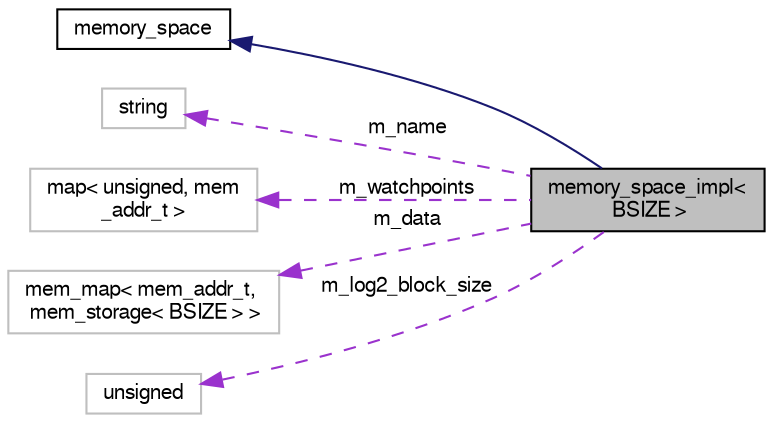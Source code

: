 digraph "memory_space_impl&lt; BSIZE &gt;"
{
  bgcolor="transparent";
  edge [fontname="FreeSans",fontsize="10",labelfontname="FreeSans",labelfontsize="10"];
  node [fontname="FreeSans",fontsize="10",shape=record];
  rankdir="LR";
  Node2 [label="memory_space_impl\<\l BSIZE \>",height=0.2,width=0.4,color="black", fillcolor="grey75", style="filled", fontcolor="black"];
  Node3 -> Node2 [dir="back",color="midnightblue",fontsize="10",style="solid",fontname="FreeSans"];
  Node3 [label="memory_space",height=0.2,width=0.4,color="black",URL="$classmemory__space.html"];
  Node4 -> Node2 [dir="back",color="darkorchid3",fontsize="10",style="dashed",label=" m_name" ,fontname="FreeSans"];
  Node4 [label="string",height=0.2,width=0.4,color="grey75"];
  Node5 -> Node2 [dir="back",color="darkorchid3",fontsize="10",style="dashed",label=" m_watchpoints" ,fontname="FreeSans"];
  Node5 [label="map\< unsigned, mem\l_addr_t \>",height=0.2,width=0.4,color="grey75"];
  Node6 -> Node2 [dir="back",color="darkorchid3",fontsize="10",style="dashed",label=" m_data" ,fontname="FreeSans"];
  Node6 [label="mem_map\< mem_addr_t,\l mem_storage\< BSIZE \> \>",height=0.2,width=0.4,color="grey75"];
  Node7 -> Node2 [dir="back",color="darkorchid3",fontsize="10",style="dashed",label=" m_log2_block_size" ,fontname="FreeSans"];
  Node7 [label="unsigned",height=0.2,width=0.4,color="grey75"];
}
